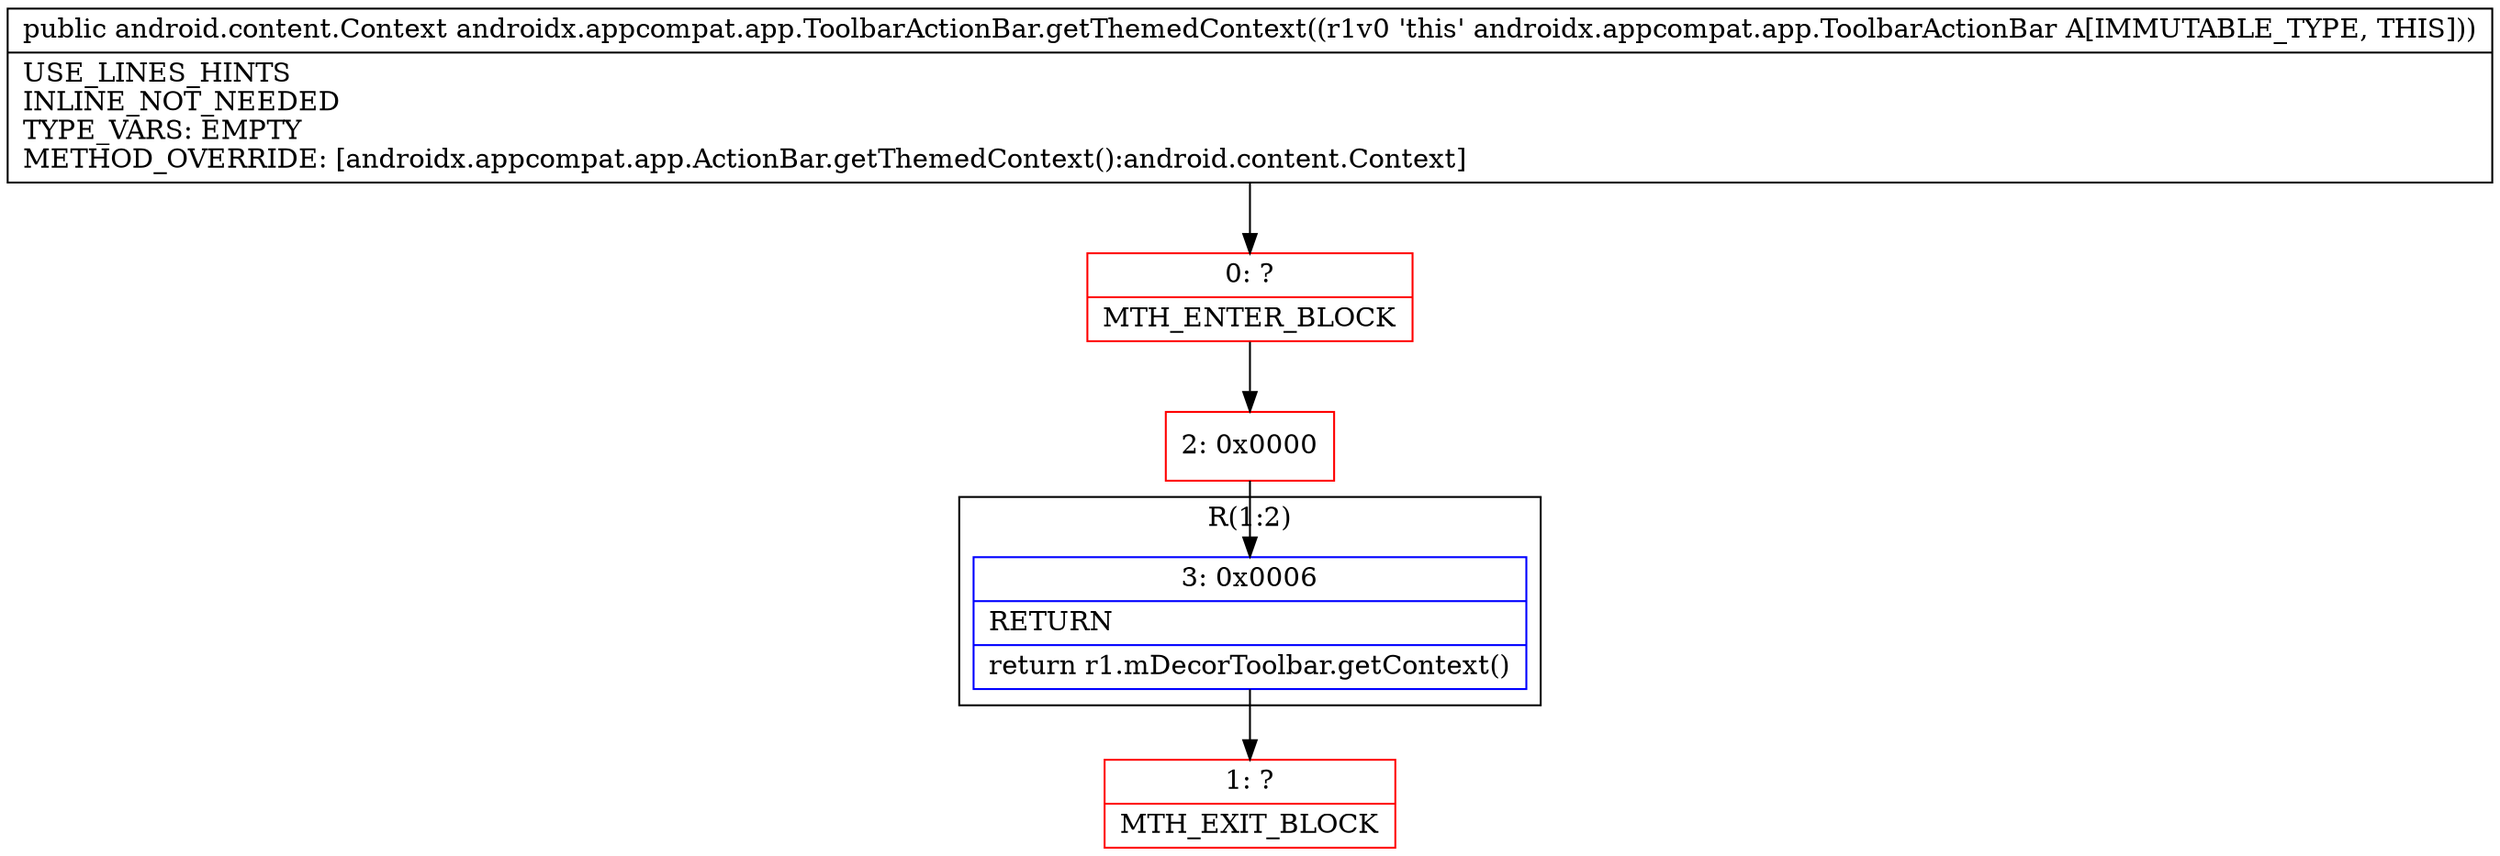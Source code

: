 digraph "CFG forandroidx.appcompat.app.ToolbarActionBar.getThemedContext()Landroid\/content\/Context;" {
subgraph cluster_Region_1479940255 {
label = "R(1:2)";
node [shape=record,color=blue];
Node_3 [shape=record,label="{3\:\ 0x0006|RETURN\l|return r1.mDecorToolbar.getContext()\l}"];
}
Node_0 [shape=record,color=red,label="{0\:\ ?|MTH_ENTER_BLOCK\l}"];
Node_2 [shape=record,color=red,label="{2\:\ 0x0000}"];
Node_1 [shape=record,color=red,label="{1\:\ ?|MTH_EXIT_BLOCK\l}"];
MethodNode[shape=record,label="{public android.content.Context androidx.appcompat.app.ToolbarActionBar.getThemedContext((r1v0 'this' androidx.appcompat.app.ToolbarActionBar A[IMMUTABLE_TYPE, THIS]))  | USE_LINES_HINTS\lINLINE_NOT_NEEDED\lTYPE_VARS: EMPTY\lMETHOD_OVERRIDE: [androidx.appcompat.app.ActionBar.getThemedContext():android.content.Context]\l}"];
MethodNode -> Node_0;Node_3 -> Node_1;
Node_0 -> Node_2;
Node_2 -> Node_3;
}

